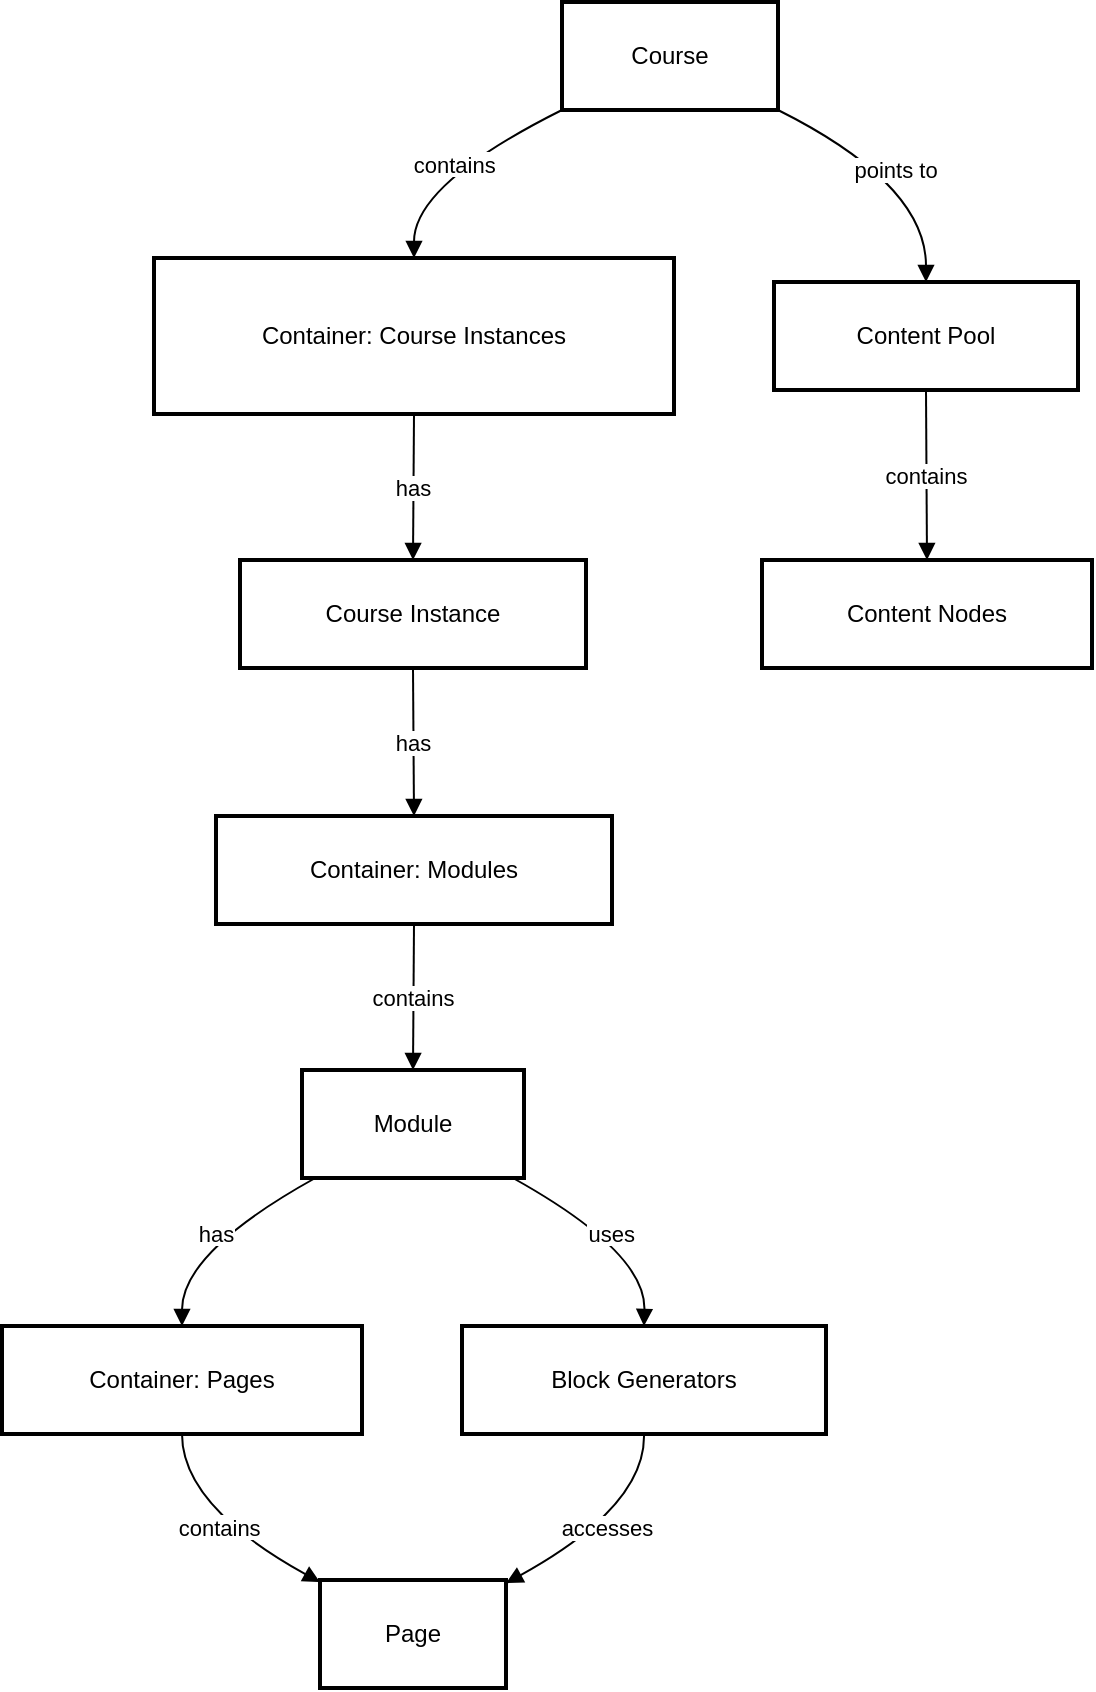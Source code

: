 <mxfile version="26.2.14">
  <diagram name="Page-1" id="eNPtsUAIUc8ON8tqVejX">
    <mxGraphModel>
      <root>
        <mxCell id="0" />
        <mxCell id="1" parent="0" />
        <mxCell id="2" value="Course" style="whiteSpace=wrap;strokeWidth=2;" vertex="1" parent="1">
          <mxGeometry x="288" y="8" width="108" height="54" as="geometry" />
        </mxCell>
        <mxCell id="3" value="Container: Course Instances" style="whiteSpace=wrap;strokeWidth=2;" vertex="1" parent="1">
          <mxGeometry x="84" y="136" width="260" height="78" as="geometry" />
        </mxCell>
        <mxCell id="4" value="Course Instance" style="whiteSpace=wrap;strokeWidth=2;" vertex="1" parent="1">
          <mxGeometry x="127" y="287" width="173" height="54" as="geometry" />
        </mxCell>
        <mxCell id="5" value="Container: Modules" style="whiteSpace=wrap;strokeWidth=2;" vertex="1" parent="1">
          <mxGeometry x="115" y="415" width="198" height="54" as="geometry" />
        </mxCell>
        <mxCell id="6" value="Module" style="whiteSpace=wrap;strokeWidth=2;" vertex="1" parent="1">
          <mxGeometry x="158" y="542" width="111" height="54" as="geometry" />
        </mxCell>
        <mxCell id="7" value="Container: Pages" style="whiteSpace=wrap;strokeWidth=2;" vertex="1" parent="1">
          <mxGeometry x="8" y="670" width="180" height="54" as="geometry" />
        </mxCell>
        <mxCell id="8" value="Page" style="whiteSpace=wrap;strokeWidth=2;" vertex="1" parent="1">
          <mxGeometry x="167" y="797" width="93" height="54" as="geometry" />
        </mxCell>
        <mxCell id="9" value="Content Pool" style="whiteSpace=wrap;strokeWidth=2;" vertex="1" parent="1">
          <mxGeometry x="394" y="148" width="152" height="54" as="geometry" />
        </mxCell>
        <mxCell id="10" value="Content Nodes" style="whiteSpace=wrap;strokeWidth=2;" vertex="1" parent="1">
          <mxGeometry x="388" y="287" width="165" height="54" as="geometry" />
        </mxCell>
        <mxCell id="11" value="Block Generators" style="whiteSpace=wrap;strokeWidth=2;" vertex="1" parent="1">
          <mxGeometry x="238" y="670" width="182" height="54" as="geometry" />
        </mxCell>
        <mxCell id="12" value="contains" style="curved=1;startArrow=none;endArrow=block;exitX=0;exitY=1;entryX=0.5;entryY=-0.01;" edge="1" parent="1" source="2" target="3">
          <mxGeometry relative="1" as="geometry">
            <Array as="points">
              <mxPoint x="214" y="99" />
            </Array>
          </mxGeometry>
        </mxCell>
        <mxCell id="13" value="has" style="curved=1;startArrow=none;endArrow=block;exitX=0.5;exitY=0.99;entryX=0.5;entryY=0;" edge="1" parent="1" source="3" target="4">
          <mxGeometry relative="1" as="geometry">
            <Array as="points" />
          </mxGeometry>
        </mxCell>
        <mxCell id="14" value="has" style="curved=1;startArrow=none;endArrow=block;exitX=0.5;exitY=1;entryX=0.5;entryY=-0.01;" edge="1" parent="1" source="4" target="5">
          <mxGeometry relative="1" as="geometry">
            <Array as="points" />
          </mxGeometry>
        </mxCell>
        <mxCell id="15" value="contains" style="curved=1;startArrow=none;endArrow=block;exitX=0.5;exitY=0.99;entryX=0.5;entryY=0;" edge="1" parent="1" source="5" target="6">
          <mxGeometry relative="1" as="geometry">
            <Array as="points" />
          </mxGeometry>
        </mxCell>
        <mxCell id="16" value="has" style="curved=1;startArrow=none;endArrow=block;exitX=0.06;exitY=1;entryX=0.5;entryY=-0.01;" edge="1" parent="1" source="6" target="7">
          <mxGeometry relative="1" as="geometry">
            <Array as="points">
              <mxPoint x="98" y="633" />
            </Array>
          </mxGeometry>
        </mxCell>
        <mxCell id="17" value="contains" style="curved=1;startArrow=none;endArrow=block;exitX=0.5;exitY=0.99;entryX=0;entryY=0.02;" edge="1" parent="1" source="7" target="8">
          <mxGeometry relative="1" as="geometry">
            <Array as="points">
              <mxPoint x="98" y="760" />
            </Array>
          </mxGeometry>
        </mxCell>
        <mxCell id="18" value="points to" style="curved=1;startArrow=none;endArrow=block;exitX=1;exitY=1;entryX=0.5;entryY=-0.01;" edge="1" parent="1" source="2" target="9">
          <mxGeometry relative="1" as="geometry">
            <Array as="points">
              <mxPoint x="470" y="99" />
            </Array>
          </mxGeometry>
        </mxCell>
        <mxCell id="19" value="contains" style="curved=1;startArrow=none;endArrow=block;exitX=0.5;exitY=0.99;entryX=0.5;entryY=0;" edge="1" parent="1" source="9" target="10">
          <mxGeometry relative="1" as="geometry">
            <Array as="points" />
          </mxGeometry>
        </mxCell>
        <mxCell id="20" value="uses" style="curved=1;startArrow=none;endArrow=block;exitX=0.95;exitY=1;entryX=0.5;entryY=-0.01;" edge="1" parent="1" source="6" target="11">
          <mxGeometry relative="1" as="geometry">
            <Array as="points">
              <mxPoint x="330" y="633" />
            </Array>
          </mxGeometry>
        </mxCell>
        <mxCell id="21" value="accesses" style="curved=1;startArrow=none;endArrow=block;exitX=0.5;exitY=0.99;entryX=1.01;entryY=0.02;" edge="1" parent="1" source="11" target="8">
          <mxGeometry relative="1" as="geometry">
            <Array as="points">
              <mxPoint x="330" y="760" />
            </Array>
          </mxGeometry>
        </mxCell>
      </root>
    </mxGraphModel>
  </diagram>
</mxfile>
